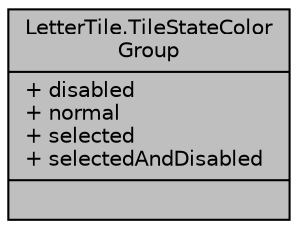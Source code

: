 digraph "LetterTile.TileStateColorGroup"
{
 // INTERACTIVE_SVG=YES
  bgcolor="transparent";
  edge [fontname="Helvetica",fontsize="10",labelfontname="Helvetica",labelfontsize="10"];
  node [fontname="Helvetica",fontsize="10",shape=record];
  Node1 [label="{LetterTile.TileStateColor\lGroup\n|+ disabled\l+ normal\l+ selected\l+ selectedAndDisabled\l|}",height=0.2,width=0.4,color="black", fillcolor="grey75", style="filled" fontcolor="black"];
}
